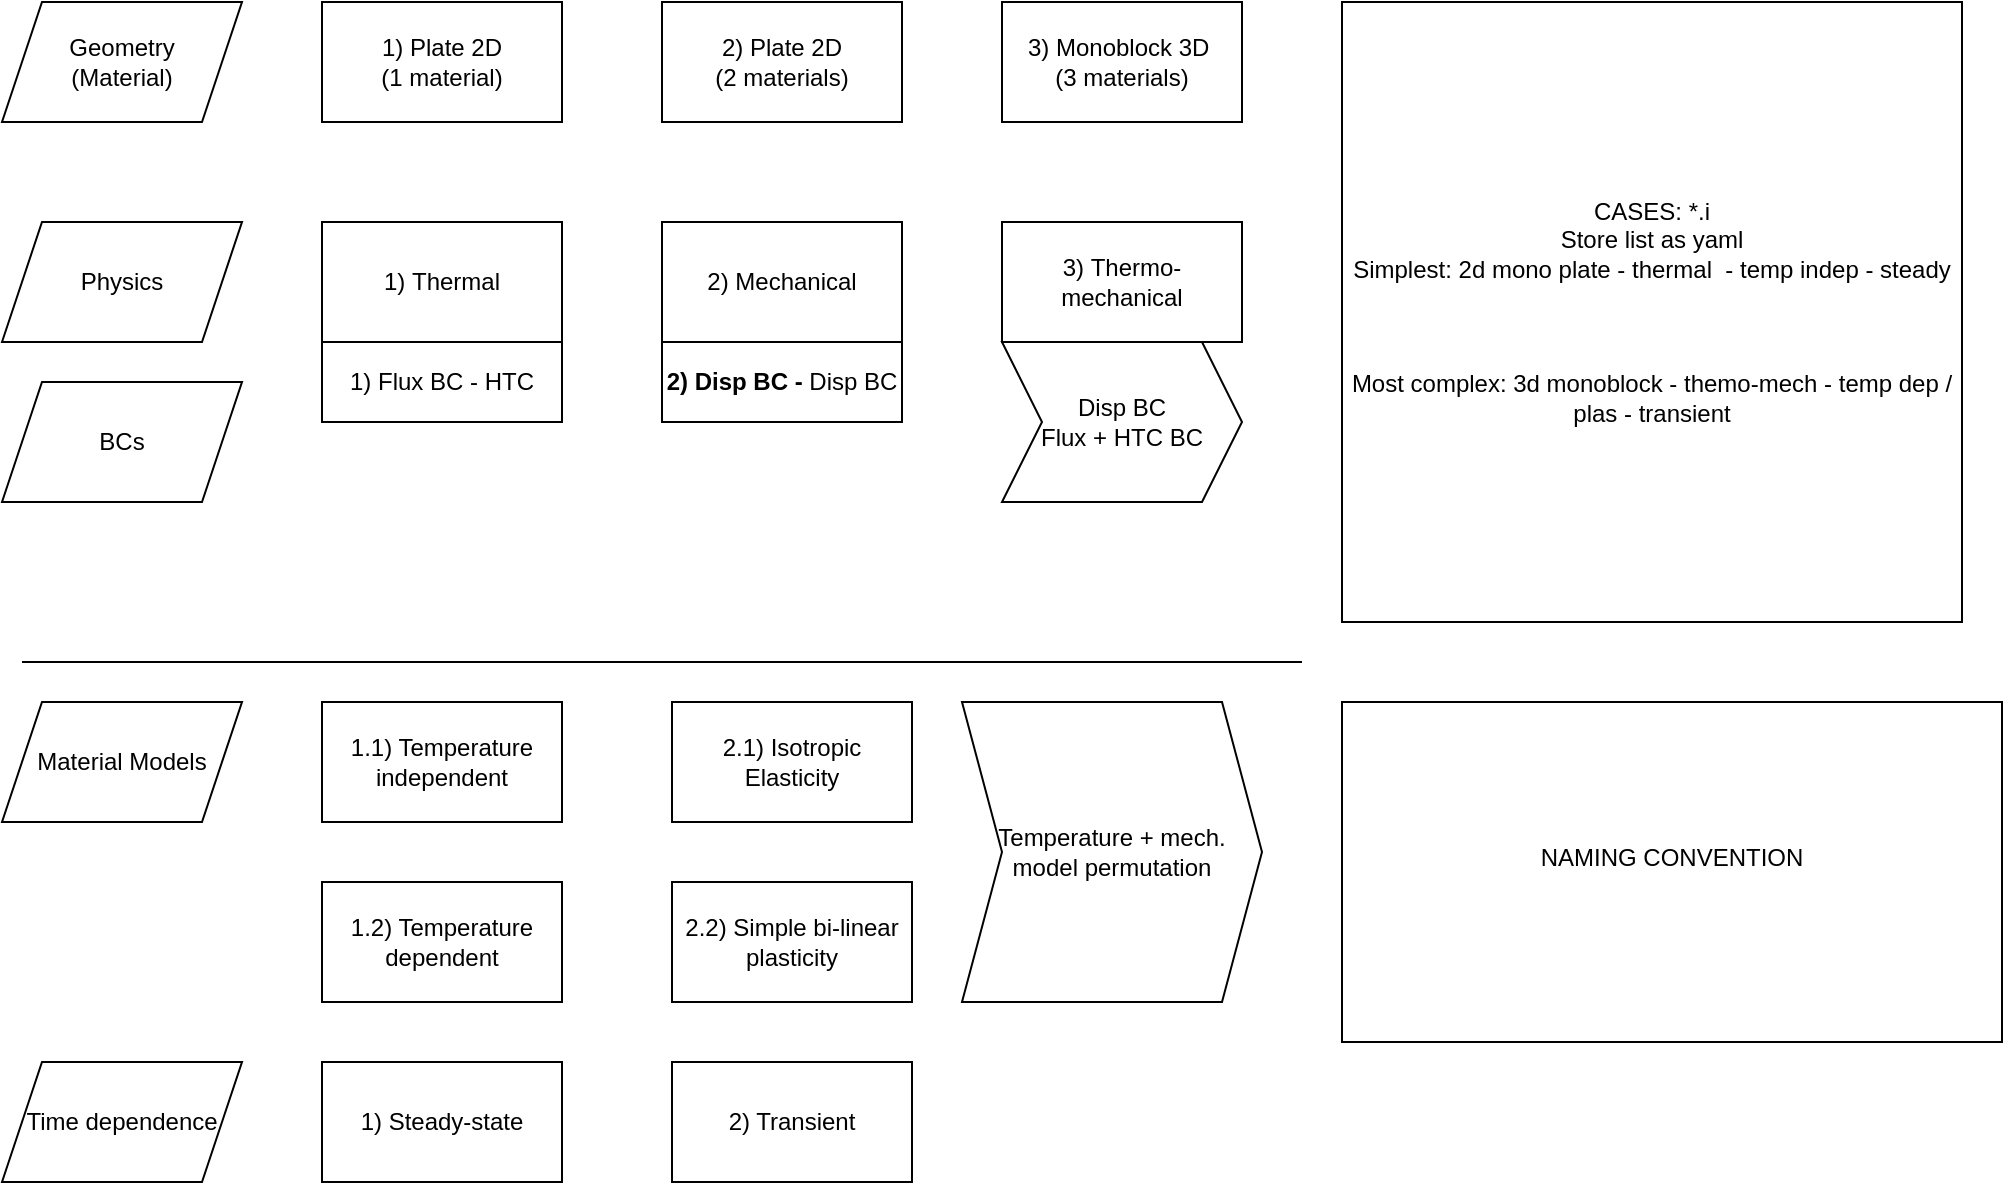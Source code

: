<mxfile version="24.3.1" type="google">
  <diagram name="Page-1" id="z9l2CuvR86Q_oUoxjJoo">
    <mxGraphModel grid="1" page="1" gridSize="10" guides="1" tooltips="1" connect="1" arrows="1" fold="1" pageScale="1" pageWidth="1169" pageHeight="827" math="0" shadow="0">
      <root>
        <mxCell id="0" />
        <mxCell id="1" parent="0" />
        <mxCell id="DjvrYF2vDFqex7q5yf0V-1" value="1)&amp;nbsp;Thermal" style="rounded=0;whiteSpace=wrap;html=1;" vertex="1" parent="1">
          <mxGeometry x="290" y="130" width="120" height="60" as="geometry" />
        </mxCell>
        <mxCell id="DjvrYF2vDFqex7q5yf0V-2" value="2)&amp;nbsp;Mechanical" style="rounded=0;whiteSpace=wrap;html=1;" vertex="1" parent="1">
          <mxGeometry x="460" y="130" width="120" height="60" as="geometry" />
        </mxCell>
        <mxCell id="DjvrYF2vDFqex7q5yf0V-3" value="1) Plate 2D&lt;div&gt;(1 material)&lt;/div&gt;" style="rounded=0;whiteSpace=wrap;html=1;" vertex="1" parent="1">
          <mxGeometry x="290" y="20" width="120" height="60" as="geometry" />
        </mxCell>
        <mxCell id="DjvrYF2vDFqex7q5yf0V-4" value="3)&amp;nbsp;Monoblock 3D&amp;nbsp;&lt;div&gt;(3 materials)&lt;/div&gt;" style="rounded=0;whiteSpace=wrap;html=1;" vertex="1" parent="1">
          <mxGeometry x="630" y="20" width="120" height="60" as="geometry" />
        </mxCell>
        <mxCell id="DjvrYF2vDFqex7q5yf0V-5" value="3)&amp;nbsp;Thermo-mechanical" style="rounded=0;whiteSpace=wrap;html=1;" vertex="1" parent="1">
          <mxGeometry x="630" y="130" width="120" height="60" as="geometry" />
        </mxCell>
        <mxCell id="DjvrYF2vDFqex7q5yf0V-6" value="2)&amp;nbsp;Plate 2D&lt;div&gt;(2 materials)&lt;/div&gt;" style="rounded=0;whiteSpace=wrap;html=1;" vertex="1" parent="1">
          <mxGeometry x="460" y="20" width="120" height="60" as="geometry" />
        </mxCell>
        <mxCell id="DjvrYF2vDFqex7q5yf0V-7" value="Geometry&lt;div&gt;(Material)&lt;/div&gt;" style="shape=parallelogram;perimeter=parallelogramPerimeter;whiteSpace=wrap;html=1;fixedSize=1;" vertex="1" parent="1">
          <mxGeometry x="130" y="20" width="120" height="60" as="geometry" />
        </mxCell>
        <mxCell id="DjvrYF2vDFqex7q5yf0V-8" value="Physics" style="shape=parallelogram;perimeter=parallelogramPerimeter;whiteSpace=wrap;html=1;fixedSize=1;" vertex="1" parent="1">
          <mxGeometry x="130" y="130" width="120" height="60" as="geometry" />
        </mxCell>
        <mxCell id="EmCZJuvhLJTYNPbDlbLy-2" value="1) Flux BC - HTC" style="rounded=0;whiteSpace=wrap;html=1;" vertex="1" parent="1">
          <mxGeometry x="290" y="190" width="120" height="40" as="geometry" />
        </mxCell>
        <mxCell id="EmCZJuvhLJTYNPbDlbLy-4" value="BCs" style="shape=parallelogram;perimeter=parallelogramPerimeter;whiteSpace=wrap;html=1;fixedSize=1;" vertex="1" parent="1">
          <mxGeometry x="130" y="210" width="120" height="60" as="geometry" />
        </mxCell>
        <mxCell id="DjvrYF2vDFqex7q5yf0V-9" value="2) Disp BC -&amp;nbsp;&lt;span style=&quot;font-weight: 400;&quot;&gt;Disp BC&lt;/span&gt;" style="rounded=0;whiteSpace=wrap;html=1;fontStyle=1" vertex="1" parent="1">
          <mxGeometry x="460" y="190" width="120" height="40" as="geometry" />
        </mxCell>
        <mxCell id="DjvrYF2vDFqex7q5yf0V-12" value="Disp BC&lt;div&gt;Flux + HTC BC&lt;/div&gt;" style="shape=step;perimeter=stepPerimeter;whiteSpace=wrap;html=1;fixedSize=1;" vertex="1" parent="1">
          <mxGeometry x="630" y="190" width="120" height="80" as="geometry" />
        </mxCell>
        <mxCell id="DjvrYF2vDFqex7q5yf0V-13" value="Material Models" style="shape=parallelogram;perimeter=parallelogramPerimeter;whiteSpace=wrap;html=1;fixedSize=1;" vertex="1" parent="1">
          <mxGeometry x="130" y="370" width="120" height="60" as="geometry" />
        </mxCell>
        <mxCell id="DjvrYF2vDFqex7q5yf0V-14" value="" style="endArrow=none;html=1;rounded=0;" edge="1" parent="1">
          <mxGeometry width="50" height="50" relative="1" as="geometry">
            <mxPoint x="140" y="350" as="sourcePoint" />
            <mxPoint x="780" y="350" as="targetPoint" />
          </mxGeometry>
        </mxCell>
        <mxCell id="DjvrYF2vDFqex7q5yf0V-15" value="1.1) Temperature independent" style="rounded=0;whiteSpace=wrap;html=1;" vertex="1" parent="1">
          <mxGeometry x="290" y="370" width="120" height="60" as="geometry" />
        </mxCell>
        <mxCell id="DjvrYF2vDFqex7q5yf0V-16" value="2.1) Isotropic&lt;div&gt;Elasticity&lt;/div&gt;" style="rounded=0;whiteSpace=wrap;html=1;" vertex="1" parent="1">
          <mxGeometry x="465" y="370" width="120" height="60" as="geometry" />
        </mxCell>
        <mxCell id="EmCZJuvhLJTYNPbDlbLy-6" value="1.2) Temperature dependent" style="rounded=0;whiteSpace=wrap;html=1;" vertex="1" parent="1">
          <mxGeometry x="290" y="460" width="120" height="60" as="geometry" />
        </mxCell>
        <mxCell id="DjvrYF2vDFqex7q5yf0V-27" value="NAMING CONVENTION&lt;div&gt;&lt;br&gt;&lt;/div&gt;" style="rounded=0;whiteSpace=wrap;html=1;align=center;" vertex="1" parent="1">
          <mxGeometry x="800" y="370" width="330" height="170" as="geometry" />
        </mxCell>
        <mxCell id="EmCZJuvhLJTYNPbDlbLy-7" value="&lt;div&gt;2.2) Simple bi-linear plasticity&lt;/div&gt;" style="rounded=0;whiteSpace=wrap;html=1;" vertex="1" parent="1">
          <mxGeometry x="465" y="460" width="120" height="60" as="geometry" />
        </mxCell>
        <mxCell id="6rUi_oK67B5XtZt92YjK-1" value="Temperature + mech. model permutation" style="shape=step;perimeter=stepPerimeter;whiteSpace=wrap;html=1;fixedSize=1;" vertex="1" parent="1">
          <mxGeometry x="610" y="370" width="150" height="150" as="geometry" />
        </mxCell>
        <mxCell id="DjvrYF2vDFqex7q5yf0V-28" value="CASES: *.i&lt;div&gt;Store list as yaml&lt;br&gt;&lt;div&gt;Simplest: 2d mono plate - thermal&amp;nbsp; - temp indep - steady&lt;/div&gt;&lt;div&gt;&lt;br&gt;&lt;/div&gt;&lt;div&gt;&lt;br&gt;&lt;/div&gt;&lt;div&gt;&lt;br&gt;&lt;/div&gt;&lt;div&gt;Most complex: 3d monoblock - themo-mech - temp dep / plas - transient&lt;/div&gt;&lt;/div&gt;" style="rounded=0;whiteSpace=wrap;html=1;" vertex="1" parent="1">
          <mxGeometry x="800" y="20" width="310" height="310" as="geometry" />
        </mxCell>
        <mxCell id="DjvrYF2vDFqex7q5yf0V-29" value="Time dependence" style="shape=parallelogram;perimeter=parallelogramPerimeter;whiteSpace=wrap;html=1;fixedSize=1;" vertex="1" parent="1">
          <mxGeometry x="130" y="550" width="120" height="60" as="geometry" />
        </mxCell>
        <mxCell id="DjvrYF2vDFqex7q5yf0V-30" value="1) Steady-state" style="rounded=0;whiteSpace=wrap;html=1;" vertex="1" parent="1">
          <mxGeometry x="290" y="550" width="120" height="60" as="geometry" />
        </mxCell>
        <mxCell id="DjvrYF2vDFqex7q5yf0V-31" value="2) Transient" style="rounded=0;whiteSpace=wrap;html=1;" vertex="1" parent="1">
          <mxGeometry x="465" y="550" width="120" height="60" as="geometry" />
        </mxCell>
      </root>
    </mxGraphModel>
  </diagram>
</mxfile>
